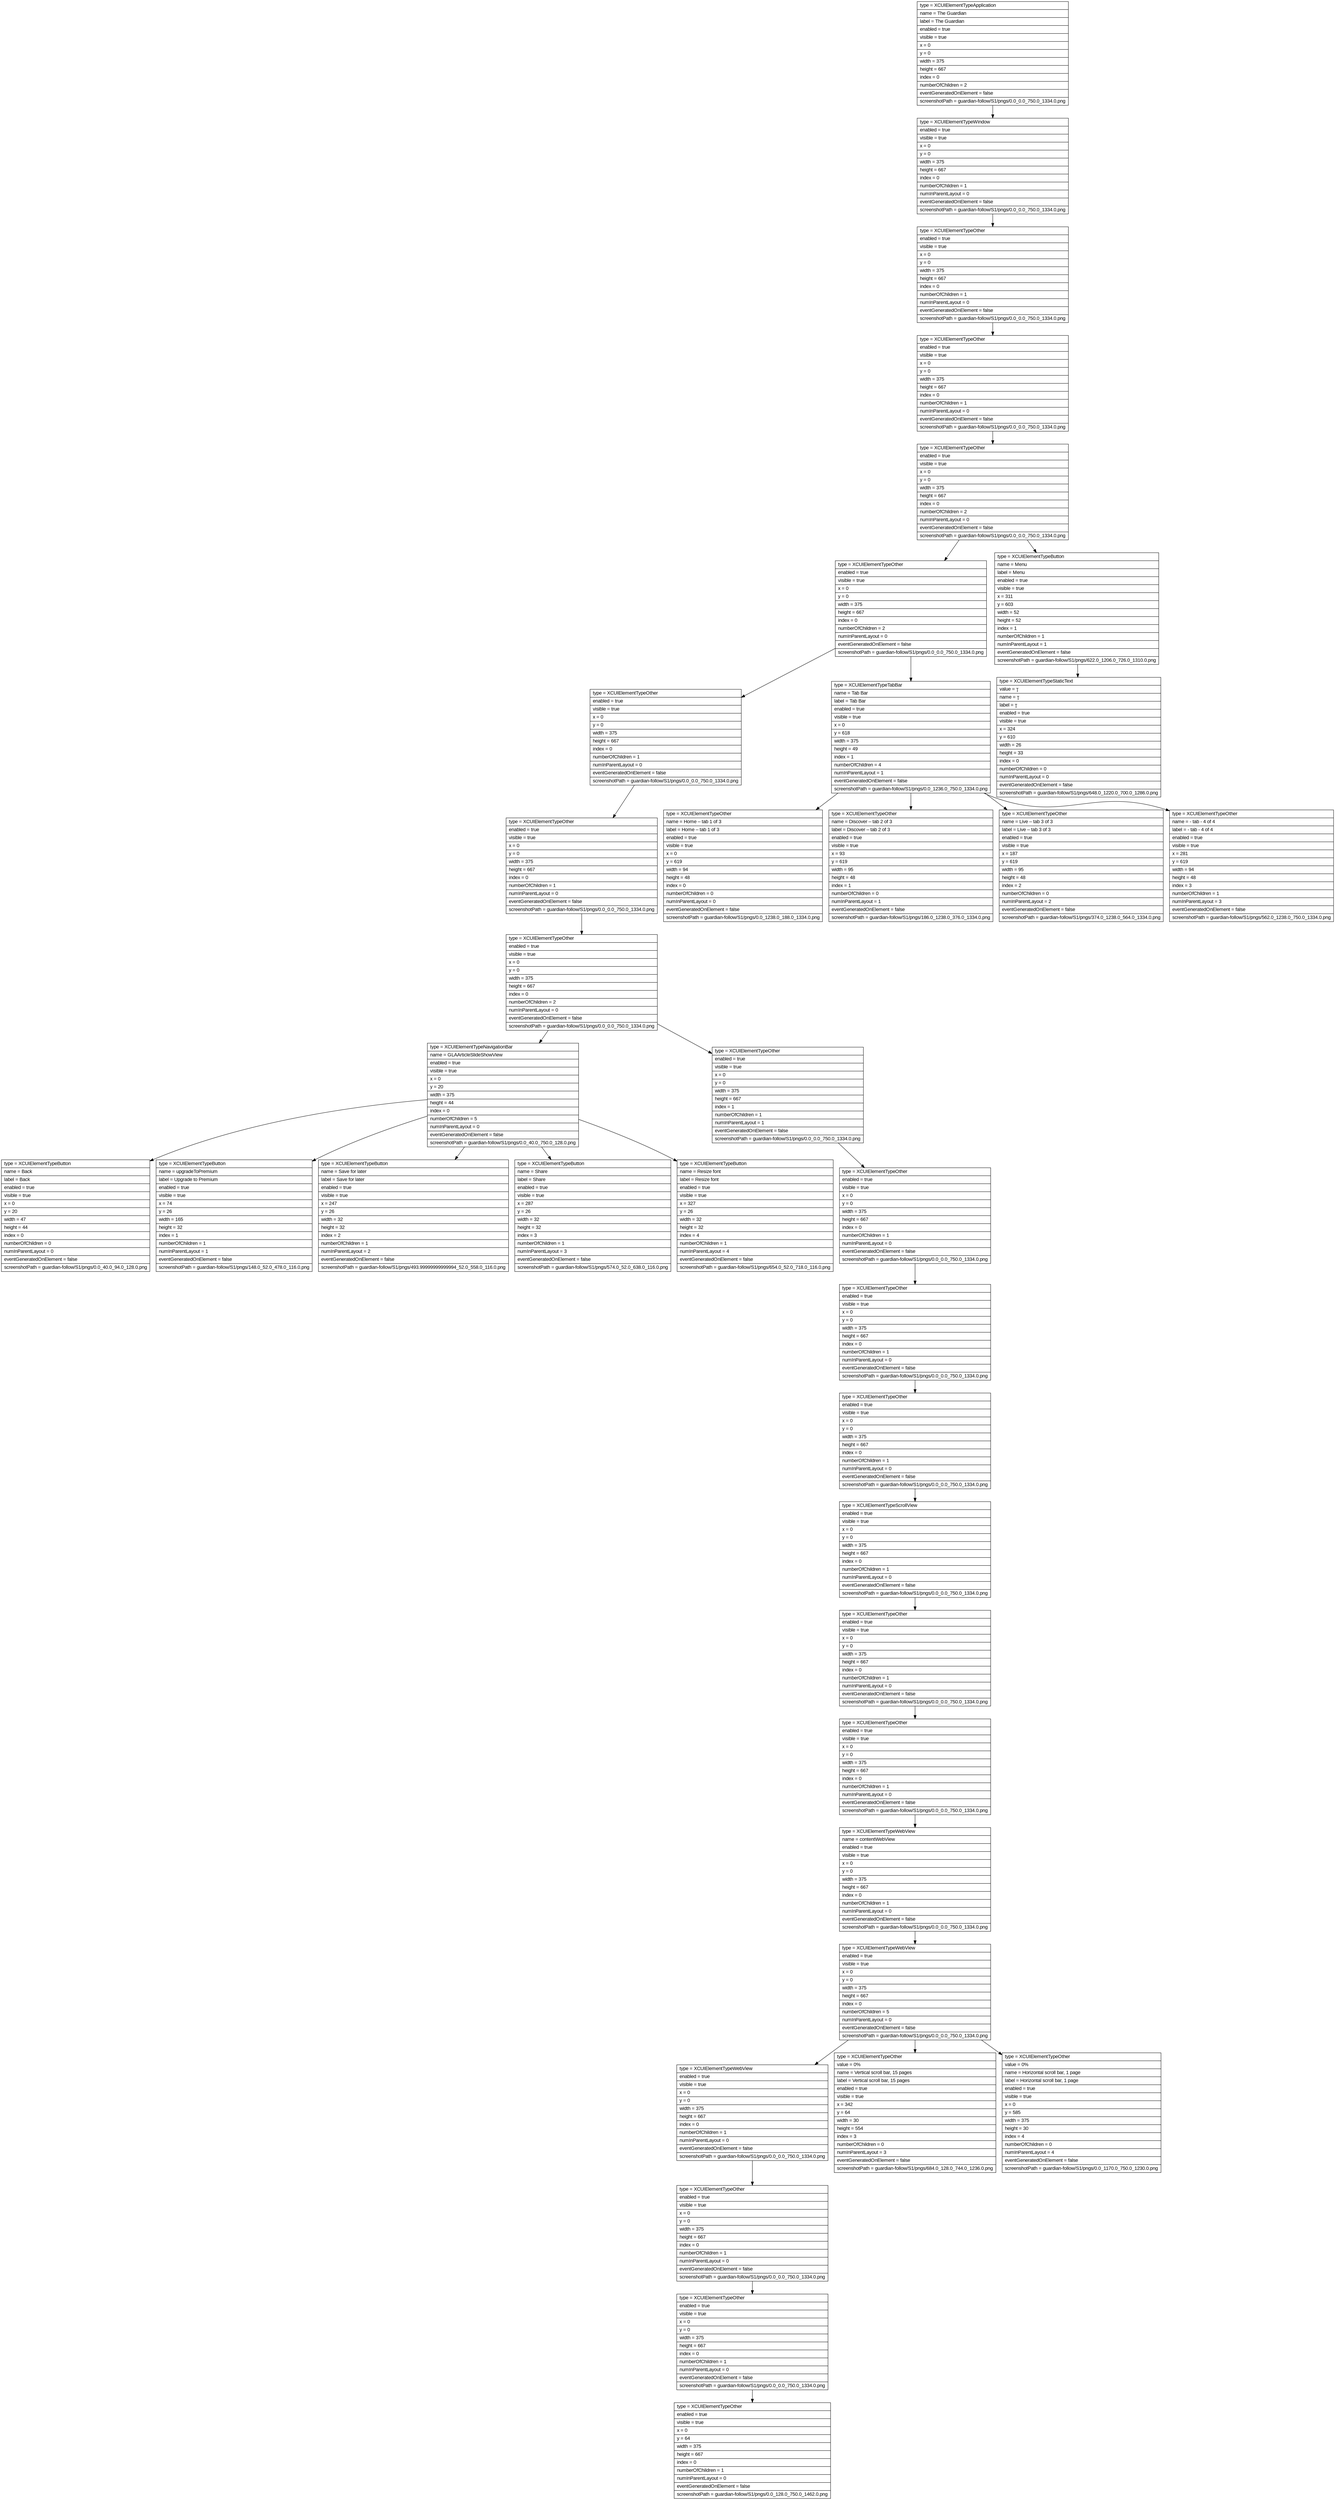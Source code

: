 digraph Layout {

	node [shape=record fontname=Arial];

	0	[label="{type = XCUIElementTypeApplication\l|name = The Guardian\l|label = The Guardian\l|enabled = true\l|visible = true\l|x = 0\l|y = 0\l|width = 375\l|height = 667\l|index = 0\l|numberOfChildren = 2\l|eventGeneratedOnElement = false \l|screenshotPath = guardian-follow/S1/pngs/0.0_0.0_750.0_1334.0.png\l}"]
	1	[label="{type = XCUIElementTypeWindow\l|enabled = true\l|visible = true\l|x = 0\l|y = 0\l|width = 375\l|height = 667\l|index = 0\l|numberOfChildren = 1\l|numInParentLayout = 0\l|eventGeneratedOnElement = false \l|screenshotPath = guardian-follow/S1/pngs/0.0_0.0_750.0_1334.0.png\l}"]
	2	[label="{type = XCUIElementTypeOther\l|enabled = true\l|visible = true\l|x = 0\l|y = 0\l|width = 375\l|height = 667\l|index = 0\l|numberOfChildren = 1\l|numInParentLayout = 0\l|eventGeneratedOnElement = false \l|screenshotPath = guardian-follow/S1/pngs/0.0_0.0_750.0_1334.0.png\l}"]
	3	[label="{type = XCUIElementTypeOther\l|enabled = true\l|visible = true\l|x = 0\l|y = 0\l|width = 375\l|height = 667\l|index = 0\l|numberOfChildren = 1\l|numInParentLayout = 0\l|eventGeneratedOnElement = false \l|screenshotPath = guardian-follow/S1/pngs/0.0_0.0_750.0_1334.0.png\l}"]
	4	[label="{type = XCUIElementTypeOther\l|enabled = true\l|visible = true\l|x = 0\l|y = 0\l|width = 375\l|height = 667\l|index = 0\l|numberOfChildren = 2\l|numInParentLayout = 0\l|eventGeneratedOnElement = false \l|screenshotPath = guardian-follow/S1/pngs/0.0_0.0_750.0_1334.0.png\l}"]
	5	[label="{type = XCUIElementTypeOther\l|enabled = true\l|visible = true\l|x = 0\l|y = 0\l|width = 375\l|height = 667\l|index = 0\l|numberOfChildren = 2\l|numInParentLayout = 0\l|eventGeneratedOnElement = false \l|screenshotPath = guardian-follow/S1/pngs/0.0_0.0_750.0_1334.0.png\l}"]
	6	[label="{type = XCUIElementTypeButton\l|name = Menu\l|label = Menu\l|enabled = true\l|visible = true\l|x = 311\l|y = 603\l|width = 52\l|height = 52\l|index = 1\l|numberOfChildren = 1\l|numInParentLayout = 1\l|eventGeneratedOnElement = false \l|screenshotPath = guardian-follow/S1/pngs/622.0_1206.0_726.0_1310.0.png\l}"]
	7	[label="{type = XCUIElementTypeOther\l|enabled = true\l|visible = true\l|x = 0\l|y = 0\l|width = 375\l|height = 667\l|index = 0\l|numberOfChildren = 1\l|numInParentLayout = 0\l|eventGeneratedOnElement = false \l|screenshotPath = guardian-follow/S1/pngs/0.0_0.0_750.0_1334.0.png\l}"]
	8	[label="{type = XCUIElementTypeTabBar\l|name = Tab Bar\l|label = Tab Bar\l|enabled = true\l|visible = true\l|x = 0\l|y = 618\l|width = 375\l|height = 49\l|index = 1\l|numberOfChildren = 4\l|numInParentLayout = 1\l|eventGeneratedOnElement = false \l|screenshotPath = guardian-follow/S1/pngs/0.0_1236.0_750.0_1334.0.png\l}"]
	9	[label="{type = XCUIElementTypeStaticText\l|value = \l|name = \l|label = \l|enabled = true\l|visible = true\l|x = 324\l|y = 610\l|width = 26\l|height = 33\l|index = 0\l|numberOfChildren = 0\l|numInParentLayout = 0\l|eventGeneratedOnElement = false \l|screenshotPath = guardian-follow/S1/pngs/648.0_1220.0_700.0_1286.0.png\l}"]
	10	[label="{type = XCUIElementTypeOther\l|enabled = true\l|visible = true\l|x = 0\l|y = 0\l|width = 375\l|height = 667\l|index = 0\l|numberOfChildren = 1\l|numInParentLayout = 0\l|eventGeneratedOnElement = false \l|screenshotPath = guardian-follow/S1/pngs/0.0_0.0_750.0_1334.0.png\l}"]
	11	[label="{type = XCUIElementTypeOther\l|name = Home – tab 1 of 3\l|label = Home – tab 1 of 3\l|enabled = true\l|visible = true\l|x = 0\l|y = 619\l|width = 94\l|height = 48\l|index = 0\l|numberOfChildren = 0\l|numInParentLayout = 0\l|eventGeneratedOnElement = false \l|screenshotPath = guardian-follow/S1/pngs/0.0_1238.0_188.0_1334.0.png\l}"]
	12	[label="{type = XCUIElementTypeOther\l|name = Discover – tab 2 of 3\l|label = Discover – tab 2 of 3\l|enabled = true\l|visible = true\l|x = 93\l|y = 619\l|width = 95\l|height = 48\l|index = 1\l|numberOfChildren = 0\l|numInParentLayout = 1\l|eventGeneratedOnElement = false \l|screenshotPath = guardian-follow/S1/pngs/186.0_1238.0_376.0_1334.0.png\l}"]
	13	[label="{type = XCUIElementTypeOther\l|name = Live – tab 3 of 3\l|label = Live – tab 3 of 3\l|enabled = true\l|visible = true\l|x = 187\l|y = 619\l|width = 95\l|height = 48\l|index = 2\l|numberOfChildren = 0\l|numInParentLayout = 2\l|eventGeneratedOnElement = false \l|screenshotPath = guardian-follow/S1/pngs/374.0_1238.0_564.0_1334.0.png\l}"]
	14	[label="{type = XCUIElementTypeOther\l|name =  - tab - 4 of 4\l|label =  - tab - 4 of 4\l|enabled = true\l|visible = true\l|x = 281\l|y = 619\l|width = 94\l|height = 48\l|index = 3\l|numberOfChildren = 1\l|numInParentLayout = 3\l|eventGeneratedOnElement = false \l|screenshotPath = guardian-follow/S1/pngs/562.0_1238.0_750.0_1334.0.png\l}"]
	15	[label="{type = XCUIElementTypeOther\l|enabled = true\l|visible = true\l|x = 0\l|y = 0\l|width = 375\l|height = 667\l|index = 0\l|numberOfChildren = 2\l|numInParentLayout = 0\l|eventGeneratedOnElement = false \l|screenshotPath = guardian-follow/S1/pngs/0.0_0.0_750.0_1334.0.png\l}"]
	16	[label="{type = XCUIElementTypeNavigationBar\l|name = GLAArticleSlideShowView\l|enabled = true\l|visible = true\l|x = 0\l|y = 20\l|width = 375\l|height = 44\l|index = 0\l|numberOfChildren = 5\l|numInParentLayout = 0\l|eventGeneratedOnElement = false \l|screenshotPath = guardian-follow/S1/pngs/0.0_40.0_750.0_128.0.png\l}"]
	17	[label="{type = XCUIElementTypeOther\l|enabled = true\l|visible = true\l|x = 0\l|y = 0\l|width = 375\l|height = 667\l|index = 1\l|numberOfChildren = 1\l|numInParentLayout = 1\l|eventGeneratedOnElement = false \l|screenshotPath = guardian-follow/S1/pngs/0.0_0.0_750.0_1334.0.png\l}"]
	18	[label="{type = XCUIElementTypeButton\l|name = Back\l|label = Back\l|enabled = true\l|visible = true\l|x = 0\l|y = 20\l|width = 47\l|height = 44\l|index = 0\l|numberOfChildren = 0\l|numInParentLayout = 0\l|eventGeneratedOnElement = false \l|screenshotPath = guardian-follow/S1/pngs/0.0_40.0_94.0_128.0.png\l}"]
	19	[label="{type = XCUIElementTypeButton\l|name = upgradeToPremium\l|label = Upgrade to Premium\l|enabled = true\l|visible = true\l|x = 74\l|y = 26\l|width = 165\l|height = 32\l|index = 1\l|numberOfChildren = 1\l|numInParentLayout = 1\l|eventGeneratedOnElement = false \l|screenshotPath = guardian-follow/S1/pngs/148.0_52.0_478.0_116.0.png\l}"]
	20	[label="{type = XCUIElementTypeButton\l|name = Save for later\l|label = Save for later\l|enabled = true\l|visible = true\l|x = 247\l|y = 26\l|width = 32\l|height = 32\l|index = 2\l|numberOfChildren = 1\l|numInParentLayout = 2\l|eventGeneratedOnElement = false \l|screenshotPath = guardian-follow/S1/pngs/493.99999999999994_52.0_558.0_116.0.png\l}"]
	21	[label="{type = XCUIElementTypeButton\l|name = Share\l|label = Share\l|enabled = true\l|visible = true\l|x = 287\l|y = 26\l|width = 32\l|height = 32\l|index = 3\l|numberOfChildren = 1\l|numInParentLayout = 3\l|eventGeneratedOnElement = false \l|screenshotPath = guardian-follow/S1/pngs/574.0_52.0_638.0_116.0.png\l}"]
	22	[label="{type = XCUIElementTypeButton\l|name = Resize font\l|label = Resize font\l|enabled = true\l|visible = true\l|x = 327\l|y = 26\l|width = 32\l|height = 32\l|index = 4\l|numberOfChildren = 1\l|numInParentLayout = 4\l|eventGeneratedOnElement = false \l|screenshotPath = guardian-follow/S1/pngs/654.0_52.0_718.0_116.0.png\l}"]
	23	[label="{type = XCUIElementTypeOther\l|enabled = true\l|visible = true\l|x = 0\l|y = 0\l|width = 375\l|height = 667\l|index = 0\l|numberOfChildren = 1\l|numInParentLayout = 0\l|eventGeneratedOnElement = false \l|screenshotPath = guardian-follow/S1/pngs/0.0_0.0_750.0_1334.0.png\l}"]
	24	[label="{type = XCUIElementTypeOther\l|enabled = true\l|visible = true\l|x = 0\l|y = 0\l|width = 375\l|height = 667\l|index = 0\l|numberOfChildren = 1\l|numInParentLayout = 0\l|eventGeneratedOnElement = false \l|screenshotPath = guardian-follow/S1/pngs/0.0_0.0_750.0_1334.0.png\l}"]
	25	[label="{type = XCUIElementTypeOther\l|enabled = true\l|visible = true\l|x = 0\l|y = 0\l|width = 375\l|height = 667\l|index = 0\l|numberOfChildren = 1\l|numInParentLayout = 0\l|eventGeneratedOnElement = false \l|screenshotPath = guardian-follow/S1/pngs/0.0_0.0_750.0_1334.0.png\l}"]
	26	[label="{type = XCUIElementTypeScrollView\l|enabled = true\l|visible = true\l|x = 0\l|y = 0\l|width = 375\l|height = 667\l|index = 0\l|numberOfChildren = 1\l|numInParentLayout = 0\l|eventGeneratedOnElement = false \l|screenshotPath = guardian-follow/S1/pngs/0.0_0.0_750.0_1334.0.png\l}"]
	27	[label="{type = XCUIElementTypeOther\l|enabled = true\l|visible = true\l|x = 0\l|y = 0\l|width = 375\l|height = 667\l|index = 0\l|numberOfChildren = 1\l|numInParentLayout = 0\l|eventGeneratedOnElement = false \l|screenshotPath = guardian-follow/S1/pngs/0.0_0.0_750.0_1334.0.png\l}"]
	28	[label="{type = XCUIElementTypeOther\l|enabled = true\l|visible = true\l|x = 0\l|y = 0\l|width = 375\l|height = 667\l|index = 0\l|numberOfChildren = 1\l|numInParentLayout = 0\l|eventGeneratedOnElement = false \l|screenshotPath = guardian-follow/S1/pngs/0.0_0.0_750.0_1334.0.png\l}"]
	29	[label="{type = XCUIElementTypeWebView\l|name = contentWebView\l|enabled = true\l|visible = true\l|x = 0\l|y = 0\l|width = 375\l|height = 667\l|index = 0\l|numberOfChildren = 1\l|numInParentLayout = 0\l|eventGeneratedOnElement = false \l|screenshotPath = guardian-follow/S1/pngs/0.0_0.0_750.0_1334.0.png\l}"]
	30	[label="{type = XCUIElementTypeWebView\l|enabled = true\l|visible = true\l|x = 0\l|y = 0\l|width = 375\l|height = 667\l|index = 0\l|numberOfChildren = 5\l|numInParentLayout = 0\l|eventGeneratedOnElement = false \l|screenshotPath = guardian-follow/S1/pngs/0.0_0.0_750.0_1334.0.png\l}"]
	31	[label="{type = XCUIElementTypeWebView\l|enabled = true\l|visible = true\l|x = 0\l|y = 0\l|width = 375\l|height = 667\l|index = 0\l|numberOfChildren = 1\l|numInParentLayout = 0\l|eventGeneratedOnElement = false \l|screenshotPath = guardian-follow/S1/pngs/0.0_0.0_750.0_1334.0.png\l}"]
	32	[label="{type = XCUIElementTypeOther\l|value = 0%\l|name = Vertical scroll bar, 15 pages\l|label = Vertical scroll bar, 15 pages\l|enabled = true\l|visible = true\l|x = 342\l|y = 64\l|width = 30\l|height = 554\l|index = 3\l|numberOfChildren = 0\l|numInParentLayout = 3\l|eventGeneratedOnElement = false \l|screenshotPath = guardian-follow/S1/pngs/684.0_128.0_744.0_1236.0.png\l}"]
	33	[label="{type = XCUIElementTypeOther\l|value = 0%\l|name = Horizontal scroll bar, 1 page\l|label = Horizontal scroll bar, 1 page\l|enabled = true\l|visible = true\l|x = 0\l|y = 585\l|width = 375\l|height = 30\l|index = 4\l|numberOfChildren = 0\l|numInParentLayout = 4\l|eventGeneratedOnElement = false \l|screenshotPath = guardian-follow/S1/pngs/0.0_1170.0_750.0_1230.0.png\l}"]
	34	[label="{type = XCUIElementTypeOther\l|enabled = true\l|visible = true\l|x = 0\l|y = 0\l|width = 375\l|height = 667\l|index = 0\l|numberOfChildren = 1\l|numInParentLayout = 0\l|eventGeneratedOnElement = false \l|screenshotPath = guardian-follow/S1/pngs/0.0_0.0_750.0_1334.0.png\l}"]
	35	[label="{type = XCUIElementTypeOther\l|enabled = true\l|visible = true\l|x = 0\l|y = 0\l|width = 375\l|height = 667\l|index = 0\l|numberOfChildren = 1\l|numInParentLayout = 0\l|eventGeneratedOnElement = false \l|screenshotPath = guardian-follow/S1/pngs/0.0_0.0_750.0_1334.0.png\l}"]
	36	[label="{type = XCUIElementTypeOther\l|enabled = true\l|visible = true\l|x = 0\l|y = 64\l|width = 375\l|height = 667\l|index = 0\l|numberOfChildren = 1\l|numInParentLayout = 0\l|eventGeneratedOnElement = false \l|screenshotPath = guardian-follow/S1/pngs/0.0_128.0_750.0_1462.0.png\l}"]


	0 -> 1
	1 -> 2
	2 -> 3
	3 -> 4
	4 -> 5
	4 -> 6
	5 -> 7
	5 -> 8
	6 -> 9
	7 -> 10
	8 -> 11
	8 -> 12
	8 -> 13
	8 -> 14
	10 -> 15
	15 -> 16
	15 -> 17
	16 -> 18
	16 -> 19
	16 -> 20
	16 -> 21
	16 -> 22
	17 -> 23
	23 -> 24
	24 -> 25
	25 -> 26
	26 -> 27
	27 -> 28
	28 -> 29
	29 -> 30
	30 -> 31
	30 -> 32
	30 -> 33
	31 -> 34
	34 -> 35
	35 -> 36


}